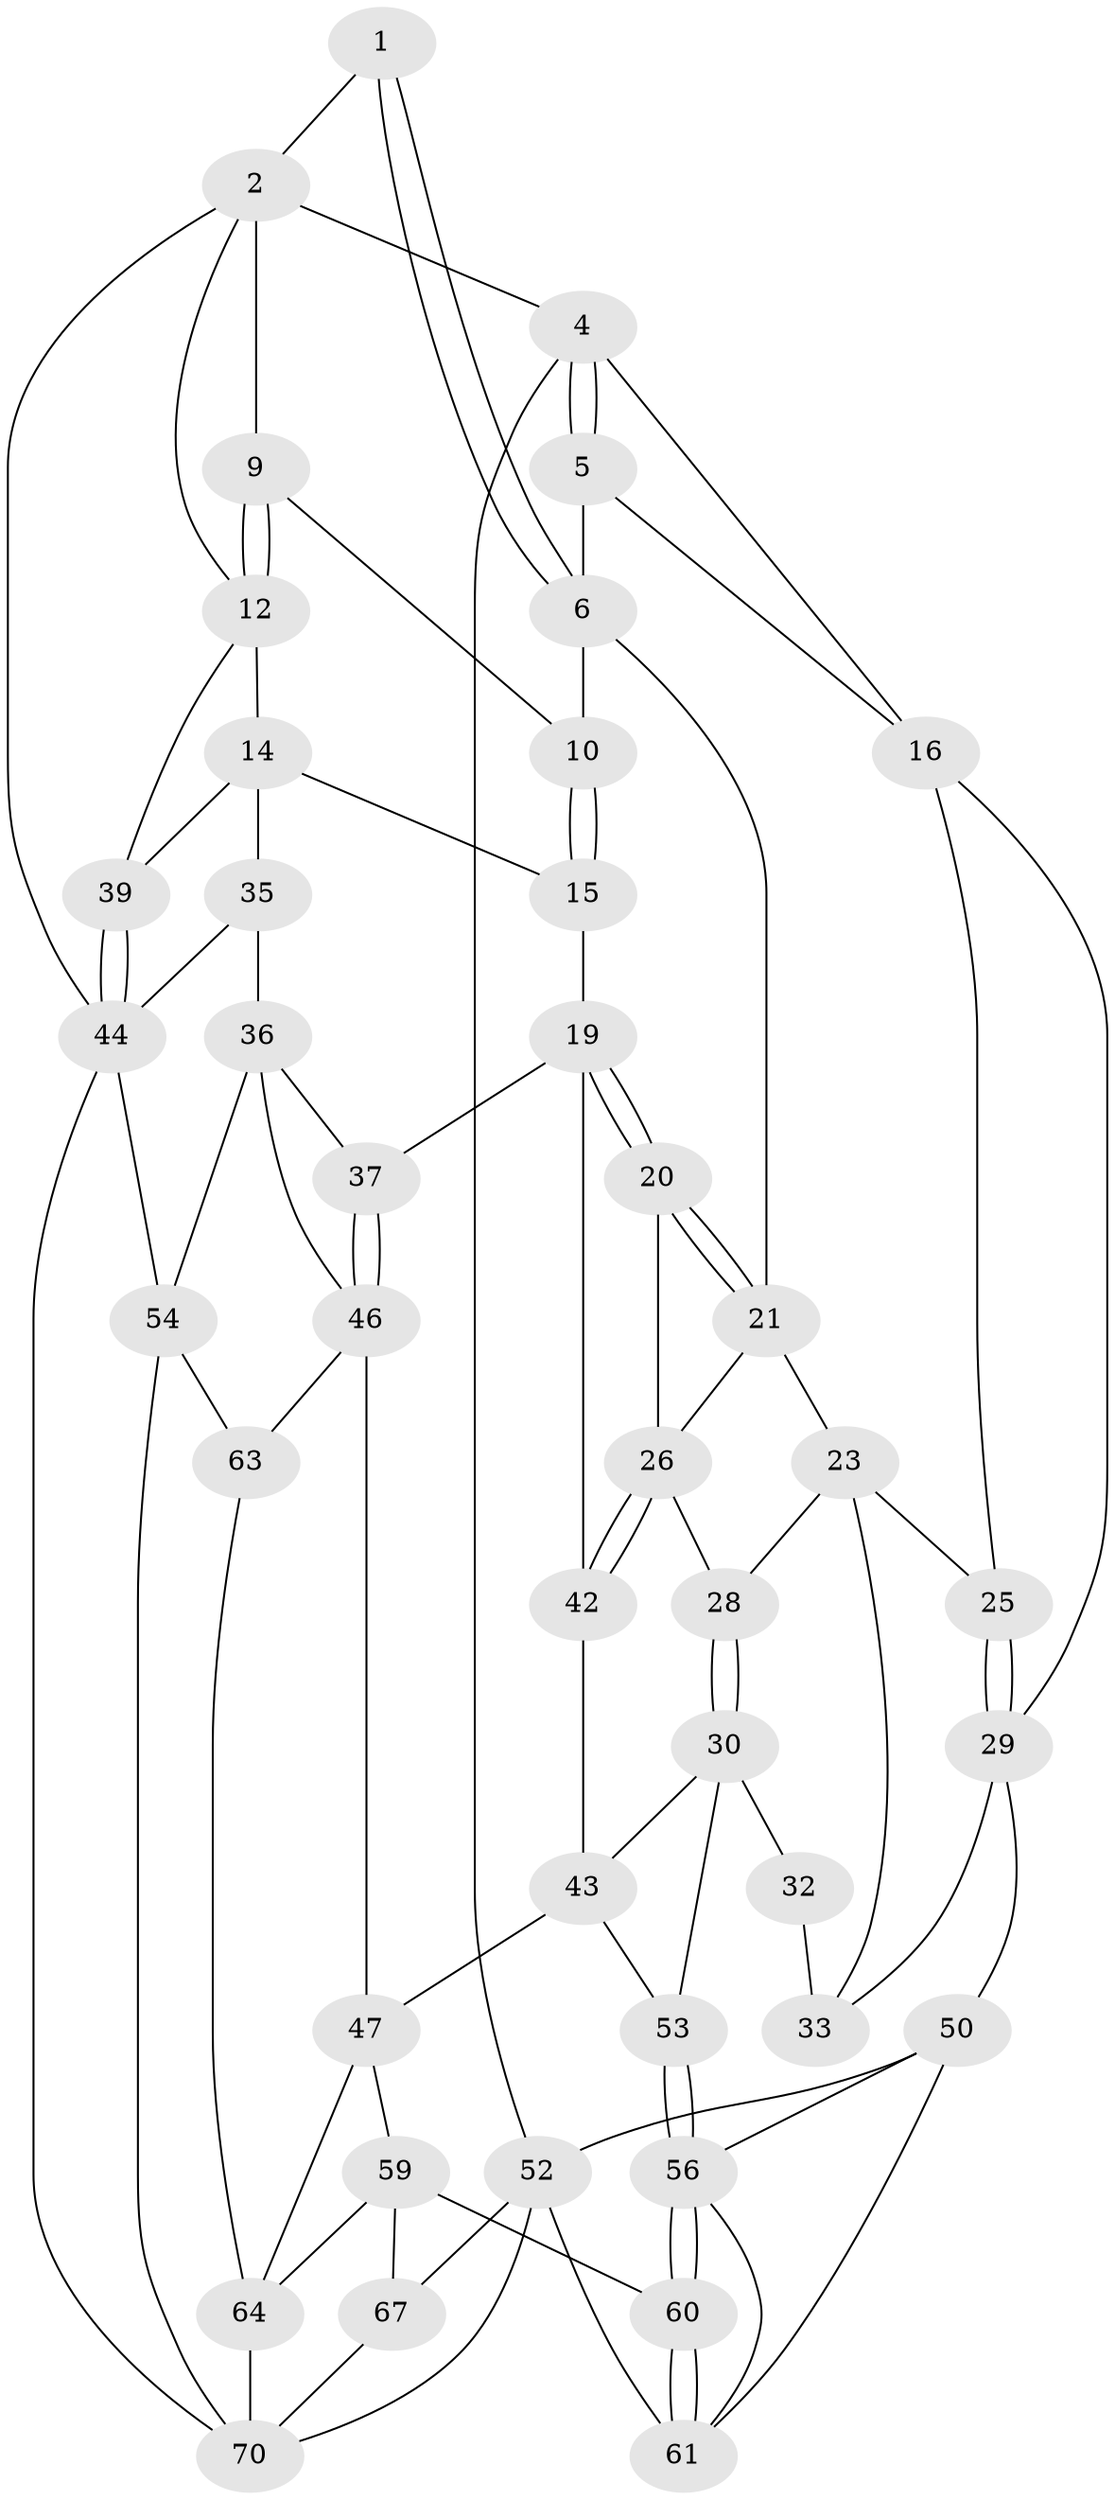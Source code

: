 // original degree distribution, {3: 0.028169014084507043, 4: 0.23943661971830985, 6: 0.19718309859154928, 5: 0.5352112676056338}
// Generated by graph-tools (version 1.1) at 2025/42/03/06/25 10:42:33]
// undirected, 43 vertices, 92 edges
graph export_dot {
graph [start="1"]
  node [color=gray90,style=filled];
  1 [pos="+0.4440245497630251+0"];
  2 [pos="+0.6875355977142947+0",super="+3"];
  4 [pos="+0+0"];
  5 [pos="+0+0",super="+8"];
  6 [pos="+0.4058783839389663+0.10936142443769155",super="+7"];
  9 [pos="+0.7210507980444426+0.03168539287220115"];
  10 [pos="+0.680498739690662+0.10583587493854443",super="+11"];
  12 [pos="+0.8861903872313884+0.2456235628960455",super="+13"];
  14 [pos="+0.8642638809045168+0.2713329629078163",super="+34"];
  15 [pos="+0.7442412192197335+0.30665947036270585",super="+18"];
  16 [pos="+0.12557127059184273+0.20250863979258016",super="+17"];
  19 [pos="+0.6369334541300465+0.37526582835614913",super="+38"];
  20 [pos="+0.47550133872020794+0.2870818629472414"];
  21 [pos="+0.397209607456902+0.14489610519662696",super="+22"];
  23 [pos="+0.2602469046146186+0.31878345615199966",super="+24"];
  25 [pos="+0.15687444226520425+0.30704494875790433"];
  26 [pos="+0.39347081626399466+0.40458638411033365",super="+27"];
  28 [pos="+0.2829720989446662+0.3488975735190722"];
  29 [pos="+0+0.34881986544177246",super="+41"];
  30 [pos="+0.26032229852722083+0.5322741151509814",super="+31"];
  32 [pos="+0.13500641824221277+0.4941167449288329"];
  33 [pos="+0.16203500635068666+0.3260593564686086",super="+40"];
  35 [pos="+0.872511319271936+0.5045388693815134"];
  36 [pos="+0.7164773727539246+0.5507985553337376",super="+55"];
  37 [pos="+0.6504239435723757+0.5460122657504102"];
  39 [pos="+1+0.4450406383831119"];
  42 [pos="+0.4225641854008764+0.48742047729672466"];
  43 [pos="+0.4122418718463912+0.4969266836609897",super="+49"];
  44 [pos="+1+0.6995658136896601",super="+45"];
  46 [pos="+0.6018883956612846+0.7200087167869221",super="+58"];
  47 [pos="+0.5371665608677975+0.7527388190984801",super="+48"];
  50 [pos="+0+0.6895554814427192",super="+51"];
  52 [pos="+0+1",super="+68"];
  53 [pos="+0.19974963665466616+0.6572006002983718"];
  54 [pos="+1+0.7511938279345107",super="+69"];
  56 [pos="+0.1902549747667332+0.686447504573621",super="+57"];
  59 [pos="+0.45789515005507486+0.7980787179087042",super="+66"];
  60 [pos="+0.34266484969854105+0.8181594304333044"];
  61 [pos="+0.23289055542381878+1",super="+62"];
  63 [pos="+0.7385870703546414+0.8663888280083126"];
  64 [pos="+0.629294193363837+0.9440944237777661",super="+65"];
  67 [pos="+0.4503021386969836+1"];
  70 [pos="+0.8422266808720715+1",super="+71"];
  1 -- 2;
  1 -- 6;
  1 -- 6;
  2 -- 9;
  2 -- 4;
  2 -- 12;
  2 -- 44;
  4 -- 5;
  4 -- 5;
  4 -- 52;
  4 -- 16;
  5 -- 16;
  5 -- 6;
  6 -- 21;
  6 -- 10;
  9 -- 10;
  9 -- 12;
  9 -- 12;
  10 -- 15 [weight=2];
  10 -- 15;
  12 -- 14;
  12 -- 39;
  14 -- 15;
  14 -- 35;
  14 -- 39;
  15 -- 19;
  16 -- 25;
  16 -- 29;
  19 -- 20;
  19 -- 20;
  19 -- 42;
  19 -- 37;
  20 -- 21;
  20 -- 21;
  20 -- 26;
  21 -- 26;
  21 -- 23;
  23 -- 28;
  23 -- 25;
  23 -- 33;
  25 -- 29;
  25 -- 29;
  26 -- 42;
  26 -- 42;
  26 -- 28;
  28 -- 30;
  28 -- 30;
  29 -- 33;
  29 -- 50;
  30 -- 43;
  30 -- 32;
  30 -- 53;
  32 -- 33 [weight=2];
  35 -- 36;
  35 -- 44;
  36 -- 37;
  36 -- 54;
  36 -- 46;
  37 -- 46;
  37 -- 46;
  39 -- 44;
  39 -- 44;
  42 -- 43;
  43 -- 53;
  43 -- 47;
  44 -- 70;
  44 -- 54;
  46 -- 47;
  46 -- 63;
  47 -- 59;
  47 -- 64;
  50 -- 56;
  50 -- 52;
  50 -- 61;
  52 -- 70;
  52 -- 67;
  52 -- 61;
  53 -- 56;
  53 -- 56;
  54 -- 70;
  54 -- 63;
  56 -- 60;
  56 -- 60;
  56 -- 61;
  59 -- 60;
  59 -- 67;
  59 -- 64;
  60 -- 61;
  60 -- 61;
  63 -- 64;
  64 -- 70;
  67 -- 70;
}
